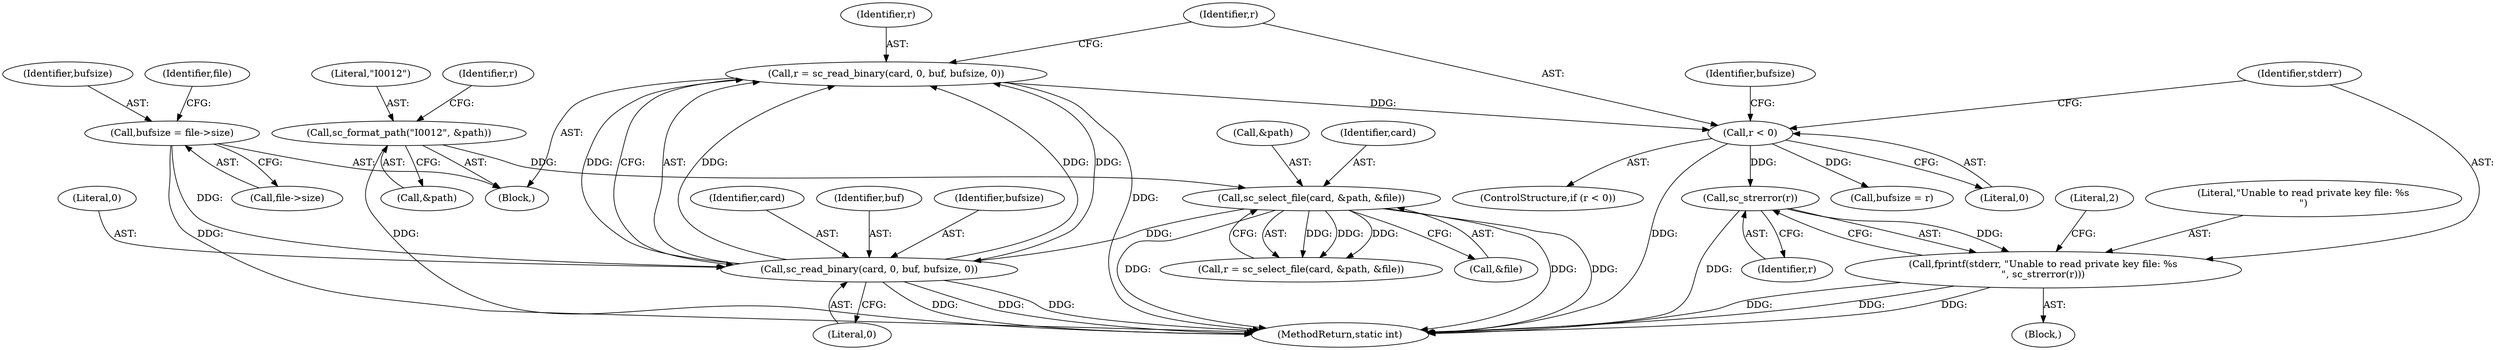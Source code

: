 digraph "0_OpenSC_360e95d45ac4123255a4c796db96337f332160ad#diff-d643a0fa169471dbf2912f4866dc49c5_8@API" {
"1000183" [label="(Call,sc_strerror(r))"];
"1000176" [label="(Call,r < 0)"];
"1000167" [label="(Call,r = sc_read_binary(card, 0, buf, bufsize, 0))"];
"1000169" [label="(Call,sc_read_binary(card, 0, buf, bufsize, 0))"];
"1000127" [label="(Call,sc_select_file(card, &path, &file))"];
"1000121" [label="(Call,sc_format_path(\"I0012\", &path))"];
"1000160" [label="(Call,bufsize = file->size)"];
"1000180" [label="(Call,fprintf(stderr, \"Unable to read private key file: %s\n\", sc_strerror(r)))"];
"1000129" [label="(Call,&path)"];
"1000174" [label="(Literal,0)"];
"1000175" [label="(ControlStructure,if (r < 0))"];
"1000170" [label="(Identifier,card)"];
"1000166" [label="(Identifier,file)"];
"1000188" [label="(Identifier,bufsize)"];
"1000126" [label="(Identifier,r)"];
"1000186" [label="(Literal,2)"];
"1000131" [label="(Call,&file)"];
"1000183" [label="(Call,sc_strerror(r))"];
"1000127" [label="(Call,sc_select_file(card, &path, &file))"];
"1000172" [label="(Identifier,buf)"];
"1000178" [label="(Literal,0)"];
"1000162" [label="(Call,file->size)"];
"1000249" [label="(MethodReturn,static int)"];
"1000121" [label="(Call,sc_format_path(\"I0012\", &path))"];
"1000173" [label="(Identifier,bufsize)"];
"1000169" [label="(Call,sc_read_binary(card, 0, buf, bufsize, 0))"];
"1000187" [label="(Call,bufsize = r)"];
"1000122" [label="(Literal,\"I0012\")"];
"1000177" [label="(Identifier,r)"];
"1000167" [label="(Call,r = sc_read_binary(card, 0, buf, bufsize, 0))"];
"1000182" [label="(Literal,\"Unable to read private key file: %s\n\")"];
"1000102" [label="(Block,)"];
"1000168" [label="(Identifier,r)"];
"1000128" [label="(Identifier,card)"];
"1000180" [label="(Call,fprintf(stderr, \"Unable to read private key file: %s\n\", sc_strerror(r)))"];
"1000171" [label="(Literal,0)"];
"1000125" [label="(Call,r = sc_select_file(card, &path, &file))"];
"1000123" [label="(Call,&path)"];
"1000160" [label="(Call,bufsize = file->size)"];
"1000181" [label="(Identifier,stderr)"];
"1000179" [label="(Block,)"];
"1000176" [label="(Call,r < 0)"];
"1000161" [label="(Identifier,bufsize)"];
"1000184" [label="(Identifier,r)"];
"1000183" -> "1000180"  [label="AST: "];
"1000183" -> "1000184"  [label="CFG: "];
"1000184" -> "1000183"  [label="AST: "];
"1000180" -> "1000183"  [label="CFG: "];
"1000183" -> "1000249"  [label="DDG: "];
"1000183" -> "1000180"  [label="DDG: "];
"1000176" -> "1000183"  [label="DDG: "];
"1000176" -> "1000175"  [label="AST: "];
"1000176" -> "1000178"  [label="CFG: "];
"1000177" -> "1000176"  [label="AST: "];
"1000178" -> "1000176"  [label="AST: "];
"1000181" -> "1000176"  [label="CFG: "];
"1000188" -> "1000176"  [label="CFG: "];
"1000176" -> "1000249"  [label="DDG: "];
"1000167" -> "1000176"  [label="DDG: "];
"1000176" -> "1000187"  [label="DDG: "];
"1000167" -> "1000102"  [label="AST: "];
"1000167" -> "1000169"  [label="CFG: "];
"1000168" -> "1000167"  [label="AST: "];
"1000169" -> "1000167"  [label="AST: "];
"1000177" -> "1000167"  [label="CFG: "];
"1000167" -> "1000249"  [label="DDG: "];
"1000169" -> "1000167"  [label="DDG: "];
"1000169" -> "1000167"  [label="DDG: "];
"1000169" -> "1000167"  [label="DDG: "];
"1000169" -> "1000167"  [label="DDG: "];
"1000169" -> "1000174"  [label="CFG: "];
"1000170" -> "1000169"  [label="AST: "];
"1000171" -> "1000169"  [label="AST: "];
"1000172" -> "1000169"  [label="AST: "];
"1000173" -> "1000169"  [label="AST: "];
"1000174" -> "1000169"  [label="AST: "];
"1000169" -> "1000249"  [label="DDG: "];
"1000169" -> "1000249"  [label="DDG: "];
"1000169" -> "1000249"  [label="DDG: "];
"1000127" -> "1000169"  [label="DDG: "];
"1000160" -> "1000169"  [label="DDG: "];
"1000127" -> "1000125"  [label="AST: "];
"1000127" -> "1000131"  [label="CFG: "];
"1000128" -> "1000127"  [label="AST: "];
"1000129" -> "1000127"  [label="AST: "];
"1000131" -> "1000127"  [label="AST: "];
"1000125" -> "1000127"  [label="CFG: "];
"1000127" -> "1000249"  [label="DDG: "];
"1000127" -> "1000249"  [label="DDG: "];
"1000127" -> "1000249"  [label="DDG: "];
"1000127" -> "1000125"  [label="DDG: "];
"1000127" -> "1000125"  [label="DDG: "];
"1000127" -> "1000125"  [label="DDG: "];
"1000121" -> "1000127"  [label="DDG: "];
"1000121" -> "1000102"  [label="AST: "];
"1000121" -> "1000123"  [label="CFG: "];
"1000122" -> "1000121"  [label="AST: "];
"1000123" -> "1000121"  [label="AST: "];
"1000126" -> "1000121"  [label="CFG: "];
"1000121" -> "1000249"  [label="DDG: "];
"1000160" -> "1000102"  [label="AST: "];
"1000160" -> "1000162"  [label="CFG: "];
"1000161" -> "1000160"  [label="AST: "];
"1000162" -> "1000160"  [label="AST: "];
"1000166" -> "1000160"  [label="CFG: "];
"1000160" -> "1000249"  [label="DDG: "];
"1000180" -> "1000179"  [label="AST: "];
"1000181" -> "1000180"  [label="AST: "];
"1000182" -> "1000180"  [label="AST: "];
"1000186" -> "1000180"  [label="CFG: "];
"1000180" -> "1000249"  [label="DDG: "];
"1000180" -> "1000249"  [label="DDG: "];
"1000180" -> "1000249"  [label="DDG: "];
}
